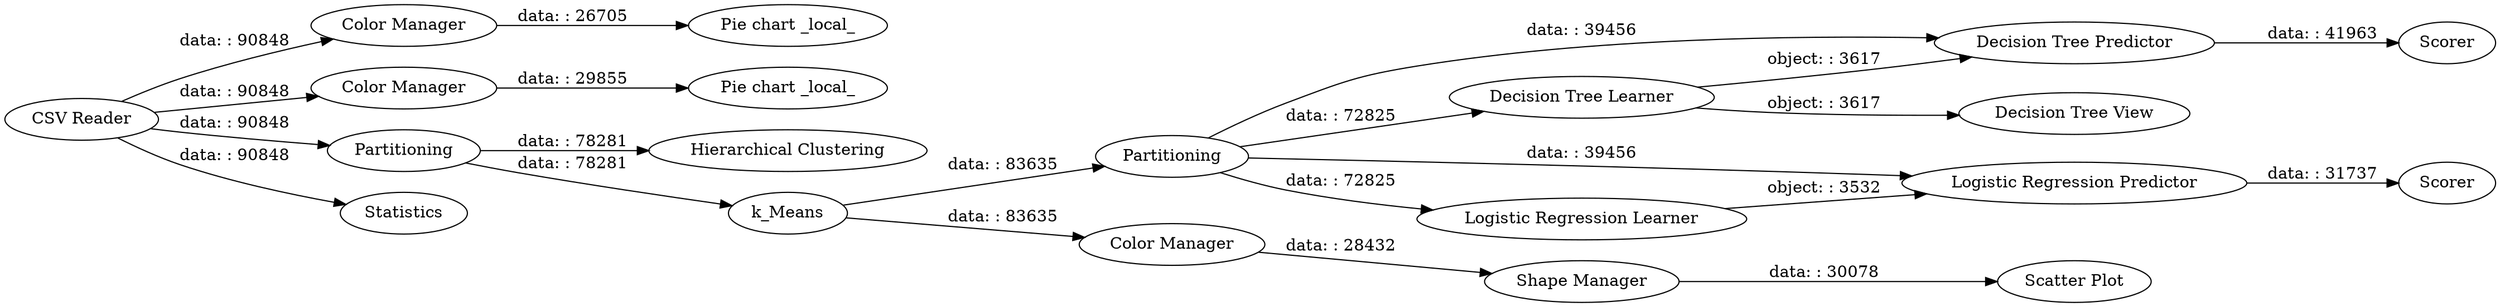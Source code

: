 digraph {
	"-4546327434300583770_18" [label="Decision Tree Learner"]
	"-4546327434300583770_16" [label="Logistic Regression Predictor"]
	"-4546327434300583770_3" [label="Pie chart _local_"]
	"-4546327434300583770_10" [label="Hierarchical Clustering"]
	"-4546327434300583770_17" [label=Scorer]
	"-4546327434300583770_27" [label=Partitioning]
	"-4546327434300583770_4" [label="Color Manager"]
	"-4546327434300583770_8" [label="Scatter Plot"]
	"-4546327434300583770_7" [label="Color Manager"]
	"-4546327434300583770_14" [label="Pie chart _local_"]
	"-4546327434300583770_31" [label="Logistic Regression Learner"]
	"-4546327434300583770_13" [label="Color Manager"]
	"-4546327434300583770_21" [label=Scorer]
	"-4546327434300583770_6" [label=k_Means]
	"-4546327434300583770_5" [label=Partitioning]
	"-4546327434300583770_1" [label="CSV Reader"]
	"-4546327434300583770_2" [label=Statistics]
	"-4546327434300583770_9" [label="Shape Manager"]
	"-4546327434300583770_20" [label="Decision Tree View"]
	"-4546327434300583770_19" [label="Decision Tree Predictor"]
	"-4546327434300583770_1" -> "-4546327434300583770_4" [label="data: : 90848"]
	"-4546327434300583770_31" -> "-4546327434300583770_16" [label="object: : 3532"]
	"-4546327434300583770_27" -> "-4546327434300583770_18" [label="data: : 72825"]
	"-4546327434300583770_27" -> "-4546327434300583770_31" [label="data: : 72825"]
	"-4546327434300583770_6" -> "-4546327434300583770_7" [label="data: : 83635"]
	"-4546327434300583770_6" -> "-4546327434300583770_27" [label="data: : 83635"]
	"-4546327434300583770_27" -> "-4546327434300583770_16" [label="data: : 39456"]
	"-4546327434300583770_18" -> "-4546327434300583770_20" [label="object: : 3617"]
	"-4546327434300583770_1" -> "-4546327434300583770_2" [label="data: : 90848"]
	"-4546327434300583770_16" -> "-4546327434300583770_17" [label="data: : 31737"]
	"-4546327434300583770_27" -> "-4546327434300583770_19" [label="data: : 39456"]
	"-4546327434300583770_1" -> "-4546327434300583770_13" [label="data: : 90848"]
	"-4546327434300583770_7" -> "-4546327434300583770_9" [label="data: : 28432"]
	"-4546327434300583770_1" -> "-4546327434300583770_5" [label="data: : 90848"]
	"-4546327434300583770_4" -> "-4546327434300583770_3" [label="data: : 26705"]
	"-4546327434300583770_5" -> "-4546327434300583770_6" [label="data: : 78281"]
	"-4546327434300583770_18" -> "-4546327434300583770_19" [label="object: : 3617"]
	"-4546327434300583770_13" -> "-4546327434300583770_14" [label="data: : 29855"]
	"-4546327434300583770_19" -> "-4546327434300583770_21" [label="data: : 41963"]
	"-4546327434300583770_9" -> "-4546327434300583770_8" [label="data: : 30078"]
	"-4546327434300583770_5" -> "-4546327434300583770_10" [label="data: : 78281"]
	rankdir=LR
}

